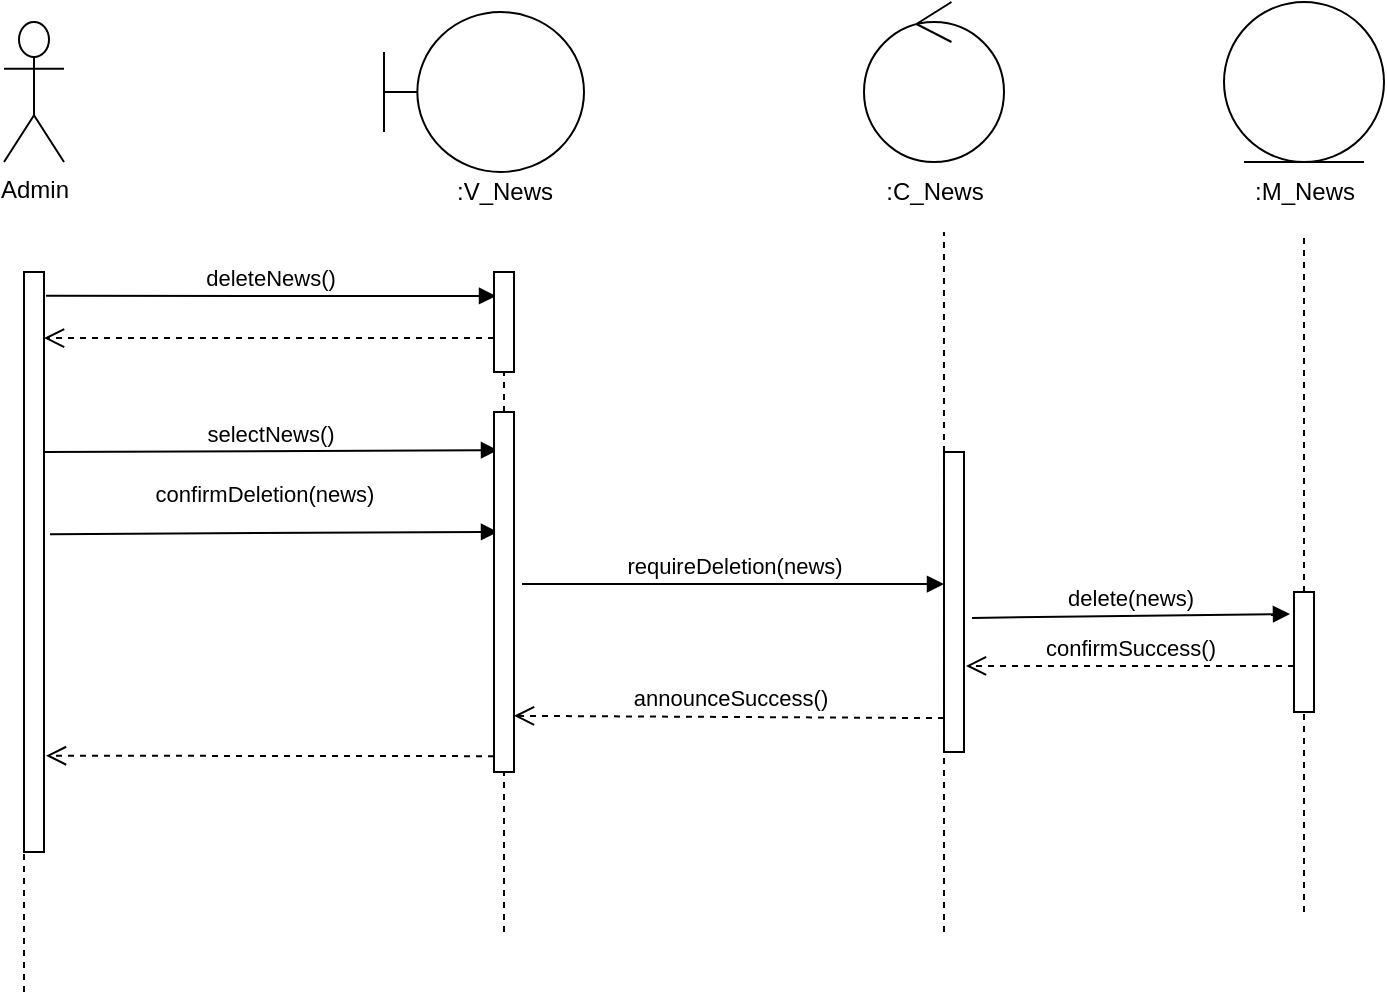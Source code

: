 <mxfile version="13.10.9" type="device"><diagram id="9EQQfnn6Kr8zfK4AIL8m" name="Page-1"><mxGraphModel dx="1038" dy="1744" grid="1" gridSize="10" guides="1" tooltips="1" connect="1" arrows="1" fold="1" page="1" pageScale="1" pageWidth="827" pageHeight="1169" math="0" shadow="0"><root><mxCell id="0"/><mxCell id="1" parent="0"/><mxCell id="AeB5vGFZAXlfjm_huFE--1" value="deleteNews()" style="html=1;verticalAlign=bottom;endArrow=block;exitX=1.1;exitY=0.041;exitDx=0;exitDy=0;exitPerimeter=0;entryX=0.1;entryY=0.24;entryDx=0;entryDy=0;entryPerimeter=0;" parent="1" source="AeB5vGFZAXlfjm_huFE--15" target="AeB5vGFZAXlfjm_huFE--13" edge="1"><mxGeometry width="80" relative="1" as="geometry"><mxPoint x="97" y="123.93" as="sourcePoint"/><mxPoint x="289.5" y="123.93" as="targetPoint"/></mxGeometry></mxCell><mxCell id="AeB5vGFZAXlfjm_huFE--2" value="" style="html=1;verticalAlign=bottom;endArrow=open;dashed=1;endSize=8;entryX=1;entryY=0.114;entryDx=0;entryDy=0;entryPerimeter=0;exitX=0;exitY=0.66;exitDx=0;exitDy=0;exitPerimeter=0;" parent="1" source="AeB5vGFZAXlfjm_huFE--13" target="AeB5vGFZAXlfjm_huFE--15" edge="1"><mxGeometry relative="1" as="geometry"><mxPoint x="289.5" y="145.1" as="sourcePoint"/><mxPoint x="95" y="145.1" as="targetPoint"/></mxGeometry></mxCell><mxCell id="AeB5vGFZAXlfjm_huFE--3" value="selectNews()" style="html=1;verticalAlign=bottom;endArrow=block;exitX=1;exitY=0.345;exitDx=0;exitDy=0;exitPerimeter=0;entryX=0.2;entryY=0.106;entryDx=0;entryDy=0;entryPerimeter=0;" parent="1" target="AeB5vGFZAXlfjm_huFE--16" edge="1"><mxGeometry width="80" relative="1" as="geometry"><mxPoint x="90" y="210.05" as="sourcePoint"/><mxPoint x="285" y="210" as="targetPoint"/></mxGeometry></mxCell><mxCell id="AeB5vGFZAXlfjm_huFE--4" value="confirmDeletion(news)" style="html=1;verticalAlign=bottom;endArrow=block;exitX=1.3;exitY=0.452;exitDx=0;exitDy=0;exitPerimeter=0;entryX=0.2;entryY=0.333;entryDx=0;entryDy=0;entryPerimeter=0;" parent="1" source="AeB5vGFZAXlfjm_huFE--15" target="AeB5vGFZAXlfjm_huFE--16" edge="1"><mxGeometry x="-0.044" y="11" width="80" relative="1" as="geometry"><mxPoint x="95" y="250.95" as="sourcePoint"/><mxPoint x="289.5" y="250.95" as="targetPoint"/><mxPoint as="offset"/></mxGeometry></mxCell><mxCell id="AeB5vGFZAXlfjm_huFE--5" value="requireDeletion(news)" style="html=1;verticalAlign=bottom;endArrow=block;exitX=1.4;exitY=0.478;exitDx=0;exitDy=0;exitPerimeter=0;" parent="1" source="AeB5vGFZAXlfjm_huFE--16" target="AeB5vGFZAXlfjm_huFE--20" edge="1"><mxGeometry width="80" relative="1" as="geometry"><mxPoint x="370" y="280" as="sourcePoint"/><mxPoint x="520" y="280" as="targetPoint"/></mxGeometry></mxCell><mxCell id="AeB5vGFZAXlfjm_huFE--6" value="announceSuccess()" style="html=1;verticalAlign=bottom;endArrow=open;dashed=1;endSize=8;exitX=0;exitY=0.887;exitDx=0;exitDy=0;exitPerimeter=0;entryX=1;entryY=0.844;entryDx=0;entryDy=0;entryPerimeter=0;" parent="1" source="AeB5vGFZAXlfjm_huFE--20" target="AeB5vGFZAXlfjm_huFE--16" edge="1"><mxGeometry relative="1" as="geometry"><mxPoint x="528" y="331.04" as="sourcePoint"/><mxPoint x="360" y="331" as="targetPoint"/></mxGeometry></mxCell><mxCell id="AeB5vGFZAXlfjm_huFE--7" value=":V_News" style="text;html=1;align=center;verticalAlign=middle;resizable=0;points=[];autosize=1;" parent="1" vertex="1"><mxGeometry x="290" y="70" width="60" height="20" as="geometry"/></mxCell><mxCell id="AeB5vGFZAXlfjm_huFE--8" value=":C_News" style="text;html=1;align=center;verticalAlign=middle;resizable=0;points=[];autosize=1;" parent="1" vertex="1"><mxGeometry x="505" y="70" width="60" height="20" as="geometry"/></mxCell><mxCell id="AeB5vGFZAXlfjm_huFE--9" value="Admin" style="shape=umlActor;verticalLabelPosition=bottom;verticalAlign=top;html=1;outlineConnect=0;" parent="1" vertex="1"><mxGeometry x="70" y="-5" width="30" height="70" as="geometry"/></mxCell><mxCell id="AeB5vGFZAXlfjm_huFE--10" value="" style="endArrow=none;dashed=1;html=1;" parent="1" edge="1"><mxGeometry width="50" height="50" relative="1" as="geometry"><mxPoint x="80" y="480" as="sourcePoint"/><mxPoint x="80" y="120" as="targetPoint"/></mxGeometry></mxCell><mxCell id="AeB5vGFZAXlfjm_huFE--11" value="" style="shape=umlBoundary;whiteSpace=wrap;html=1;" parent="1" vertex="1"><mxGeometry x="260" y="-10" width="100" height="80" as="geometry"/></mxCell><mxCell id="AeB5vGFZAXlfjm_huFE--12" value="" style="endArrow=none;dashed=1;html=1;" parent="1" source="AeB5vGFZAXlfjm_huFE--13" edge="1"><mxGeometry width="50" height="50" relative="1" as="geometry"><mxPoint x="319.5" y="380" as="sourcePoint"/><mxPoint x="319.5" y="120" as="targetPoint"/></mxGeometry></mxCell><mxCell id="AeB5vGFZAXlfjm_huFE--13" value="" style="html=1;points=[];perimeter=orthogonalPerimeter;" parent="1" vertex="1"><mxGeometry x="315" y="120" width="10" height="50" as="geometry"/></mxCell><mxCell id="AeB5vGFZAXlfjm_huFE--14" value="" style="endArrow=none;dashed=1;html=1;" parent="1" source="AeB5vGFZAXlfjm_huFE--16" target="AeB5vGFZAXlfjm_huFE--13" edge="1"><mxGeometry width="50" height="50" relative="1" as="geometry"><mxPoint x="319.5" y="380" as="sourcePoint"/><mxPoint x="319.5" y="120" as="targetPoint"/></mxGeometry></mxCell><mxCell id="AeB5vGFZAXlfjm_huFE--15" value="" style="html=1;points=[];perimeter=orthogonalPerimeter;" parent="1" vertex="1"><mxGeometry x="80" y="120" width="10" height="290" as="geometry"/></mxCell><mxCell id="AeB5vGFZAXlfjm_huFE--16" value="" style="html=1;points=[];perimeter=orthogonalPerimeter;" parent="1" vertex="1"><mxGeometry x="315" y="190" width="10" height="180" as="geometry"/></mxCell><mxCell id="AeB5vGFZAXlfjm_huFE--17" value="" style="endArrow=none;dashed=1;html=1;" parent="1" target="AeB5vGFZAXlfjm_huFE--16" edge="1"><mxGeometry width="50" height="50" relative="1" as="geometry"><mxPoint x="320" y="450" as="sourcePoint"/><mxPoint x="319.5" y="170" as="targetPoint"/></mxGeometry></mxCell><mxCell id="AeB5vGFZAXlfjm_huFE--18" value="" style="ellipse;shape=umlControl;whiteSpace=wrap;html=1;" parent="1" vertex="1"><mxGeometry x="500" y="-15.0" width="70" height="80" as="geometry"/></mxCell><mxCell id="AeB5vGFZAXlfjm_huFE--19" value="" style="endArrow=none;dashed=1;html=1;entryX=0.583;entryY=1.5;entryDx=0;entryDy=0;entryPerimeter=0;" parent="1" edge="1" target="AeB5vGFZAXlfjm_huFE--8"><mxGeometry width="50" height="50" relative="1" as="geometry"><mxPoint x="540" y="450" as="sourcePoint"/><mxPoint x="540" y="110" as="targetPoint"/></mxGeometry></mxCell><mxCell id="AeB5vGFZAXlfjm_huFE--20" value="" style="html=1;points=[];perimeter=orthogonalPerimeter;" parent="1" vertex="1"><mxGeometry x="540" y="210" width="10" height="150" as="geometry"/></mxCell><mxCell id="AeB5vGFZAXlfjm_huFE--21" value="" style="html=1;verticalAlign=bottom;endArrow=open;dashed=1;endSize=8;exitX=0;exitY=0.956;exitDx=0;exitDy=0;exitPerimeter=0;entryX=1.1;entryY=0.834;entryDx=0;entryDy=0;entryPerimeter=0;" parent="1" source="AeB5vGFZAXlfjm_huFE--16" target="AeB5vGFZAXlfjm_huFE--15" edge="1"><mxGeometry relative="1" as="geometry"><mxPoint x="220" y="360" as="sourcePoint"/><mxPoint x="85" y="350" as="targetPoint"/></mxGeometry></mxCell><mxCell id="AeB5vGFZAXlfjm_huFE--22" value="" style="ellipse;shape=umlEntity;whiteSpace=wrap;html=1;" parent="1" vertex="1"><mxGeometry x="680" y="-15" width="80" height="80" as="geometry"/></mxCell><mxCell id="AeB5vGFZAXlfjm_huFE--23" value=":M_News" style="text;html=1;align=center;verticalAlign=middle;resizable=0;points=[];autosize=1;" parent="1" vertex="1"><mxGeometry x="690" y="70" width="60" height="20" as="geometry"/></mxCell><mxCell id="AeB5vGFZAXlfjm_huFE--24" value="" style="endArrow=none;dashed=1;html=1;" parent="1" source="AeB5vGFZAXlfjm_huFE--26" edge="1"><mxGeometry width="50" height="50" relative="1" as="geometry"><mxPoint x="720" y="440" as="sourcePoint"/><mxPoint x="720" y="100" as="targetPoint"/></mxGeometry></mxCell><mxCell id="AeB5vGFZAXlfjm_huFE--25" value="delete(news)" style="html=1;verticalAlign=bottom;endArrow=block;exitX=1.4;exitY=0.553;exitDx=0;exitDy=0;exitPerimeter=0;" parent="1" source="AeB5vGFZAXlfjm_huFE--20" edge="1"><mxGeometry width="80" relative="1" as="geometry"><mxPoint x="370" y="250" as="sourcePoint"/><mxPoint x="713" y="291" as="targetPoint"/></mxGeometry></mxCell><mxCell id="AeB5vGFZAXlfjm_huFE--26" value="" style="html=1;points=[];perimeter=orthogonalPerimeter;" parent="1" vertex="1"><mxGeometry x="715" y="280" width="10" height="60" as="geometry"/></mxCell><mxCell id="AeB5vGFZAXlfjm_huFE--27" value="" style="endArrow=none;dashed=1;html=1;" parent="1" target="AeB5vGFZAXlfjm_huFE--26" edge="1"><mxGeometry width="50" height="50" relative="1" as="geometry"><mxPoint x="720" y="440" as="sourcePoint"/><mxPoint x="720" y="120" as="targetPoint"/></mxGeometry></mxCell><mxCell id="AeB5vGFZAXlfjm_huFE--28" value="&lt;div&gt;confirmSuccess()&lt;/div&gt;" style="html=1;verticalAlign=bottom;endArrow=open;dashed=1;endSize=8;entryX=1.1;entryY=0.713;entryDx=0;entryDy=0;entryPerimeter=0;" parent="1" target="AeB5vGFZAXlfjm_huFE--20" edge="1"><mxGeometry relative="1" as="geometry"><mxPoint x="715" y="317" as="sourcePoint"/><mxPoint x="370" y="250" as="targetPoint"/></mxGeometry></mxCell></root></mxGraphModel></diagram></mxfile>
